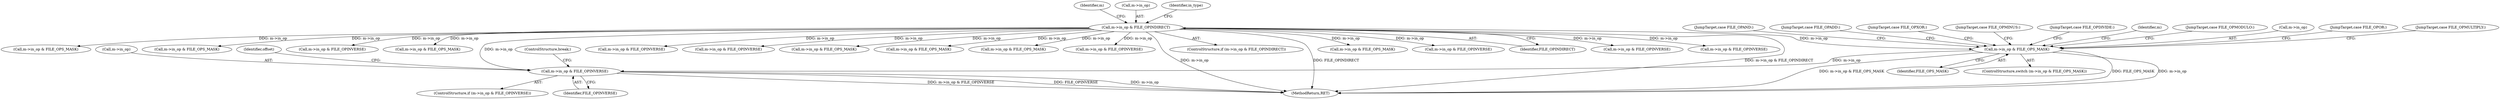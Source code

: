 digraph "0_file_4a284c89d6ef11aca34da65da7d673050a5ea320_4@pointer" {
"1000727" [label="(Call,m->in_op & FILE_OPINVERSE)"];
"1000224" [label="(Call,m->in_op & FILE_OPINDIRECT)"];
"1000660" [label="(Call,m->in_op & FILE_OPS_MASK)"];
"1000661" [label="(Call,m->in_op)"];
"1000733" [label="(Identifier,offset)"];
"1000228" [label="(Identifier,FILE_OPINDIRECT)"];
"1000731" [label="(Identifier,FILE_OPINVERSE)"];
"1000624" [label="(Call,m->in_op & FILE_OPINVERSE)"];
"1000673" [label="(JumpTarget,case FILE_OPOR:)"];
"1000735" [label="(ControlStructure,break;)"];
"1000701" [label="(JumpTarget,case FILE_OPMULTIPLY:)"];
"1000664" [label="(Identifier,FILE_OPS_MASK)"];
"1001192" [label="(Call,m->in_op & FILE_OPINVERSE)"];
"1001125" [label="(Call,m->in_op & FILE_OPS_MASK)"];
"1000666" [label="(JumpTarget,case FILE_OPAND:)"];
"1001213" [label="(Call,m->in_op & FILE_OPS_MASK)"];
"1000224" [label="(Call,m->in_op & FILE_OPINDIRECT)"];
"1001073" [label="(Call,m->in_op & FILE_OPINVERSE)"];
"1000748" [label="(Call,m->in_op & FILE_OPS_MASK)"];
"1000233" [label="(Identifier,m)"];
"1001777" [label="(MethodReturn,RET)"];
"1000225" [label="(Call,m->in_op)"];
"1000521" [label="(Call,m->in_op & FILE_OPINVERSE)"];
"1000727" [label="(Call,m->in_op & FILE_OPINVERSE)"];
"1000687" [label="(JumpTarget,case FILE_OPADD:)"];
"1000680" [label="(JumpTarget,case FILE_OPXOR:)"];
"1001298" [label="(Call,m->in_op & FILE_OPINVERSE)"];
"1000694" [label="(JumpTarget,case FILE_OPMINUS:)"];
"1000557" [label="(Call,m->in_op & FILE_OPS_MASK)"];
"1000708" [label="(JumpTarget,case FILE_OPDIVIDE:)"];
"1000436" [label="(Call,m->in_op & FILE_OPS_MASK)"];
"1000729" [label="(Identifier,m)"];
"1001006" [label="(Call,m->in_op & FILE_OPS_MASK)"];
"1000659" [label="(ControlStructure,switch (m->in_op & FILE_OPS_MASK))"];
"1000715" [label="(JumpTarget,case FILE_OPMODULO:)"];
"1000833" [label="(Call,m->in_op & FILE_OPINVERSE)"];
"1000223" [label="(ControlStructure,if (m->in_op & FILE_OPINDIRECT))"];
"1000726" [label="(ControlStructure,if (m->in_op & FILE_OPINVERSE))"];
"1000728" [label="(Call,m->in_op)"];
"1000417" [label="(Identifier,in_type)"];
"1000886" [label="(Call,m->in_op & FILE_OPS_MASK)"];
"1000660" [label="(Call,m->in_op & FILE_OPS_MASK)"];
"1000953" [label="(Call,m->in_op & FILE_OPINVERSE)"];
"1000727" -> "1000726"  [label="AST: "];
"1000727" -> "1000731"  [label="CFG: "];
"1000728" -> "1000727"  [label="AST: "];
"1000731" -> "1000727"  [label="AST: "];
"1000733" -> "1000727"  [label="CFG: "];
"1000735" -> "1000727"  [label="CFG: "];
"1000727" -> "1001777"  [label="DDG: m->in_op & FILE_OPINVERSE"];
"1000727" -> "1001777"  [label="DDG: FILE_OPINVERSE"];
"1000727" -> "1001777"  [label="DDG: m->in_op"];
"1000224" -> "1000727"  [label="DDG: m->in_op"];
"1000660" -> "1000727"  [label="DDG: m->in_op"];
"1000224" -> "1000223"  [label="AST: "];
"1000224" -> "1000228"  [label="CFG: "];
"1000225" -> "1000224"  [label="AST: "];
"1000228" -> "1000224"  [label="AST: "];
"1000233" -> "1000224"  [label="CFG: "];
"1000417" -> "1000224"  [label="CFG: "];
"1000224" -> "1001777"  [label="DDG: m->in_op"];
"1000224" -> "1001777"  [label="DDG: FILE_OPINDIRECT"];
"1000224" -> "1001777"  [label="DDG: m->in_op & FILE_OPINDIRECT"];
"1000224" -> "1000436"  [label="DDG: m->in_op"];
"1000224" -> "1000521"  [label="DDG: m->in_op"];
"1000224" -> "1000557"  [label="DDG: m->in_op"];
"1000224" -> "1000624"  [label="DDG: m->in_op"];
"1000224" -> "1000660"  [label="DDG: m->in_op"];
"1000224" -> "1000748"  [label="DDG: m->in_op"];
"1000224" -> "1000833"  [label="DDG: m->in_op"];
"1000224" -> "1000886"  [label="DDG: m->in_op"];
"1000224" -> "1000953"  [label="DDG: m->in_op"];
"1000224" -> "1001006"  [label="DDG: m->in_op"];
"1000224" -> "1001073"  [label="DDG: m->in_op"];
"1000224" -> "1001125"  [label="DDG: m->in_op"];
"1000224" -> "1001192"  [label="DDG: m->in_op"];
"1000224" -> "1001213"  [label="DDG: m->in_op"];
"1000224" -> "1001298"  [label="DDG: m->in_op"];
"1000660" -> "1000659"  [label="AST: "];
"1000660" -> "1000664"  [label="CFG: "];
"1000661" -> "1000660"  [label="AST: "];
"1000664" -> "1000660"  [label="AST: "];
"1000666" -> "1000660"  [label="CFG: "];
"1000673" -> "1000660"  [label="CFG: "];
"1000680" -> "1000660"  [label="CFG: "];
"1000687" -> "1000660"  [label="CFG: "];
"1000694" -> "1000660"  [label="CFG: "];
"1000701" -> "1000660"  [label="CFG: "];
"1000708" -> "1000660"  [label="CFG: "];
"1000715" -> "1000660"  [label="CFG: "];
"1000729" -> "1000660"  [label="CFG: "];
"1000660" -> "1001777"  [label="DDG: m->in_op & FILE_OPS_MASK"];
"1000660" -> "1001777"  [label="DDG: FILE_OPS_MASK"];
"1000660" -> "1001777"  [label="DDG: m->in_op"];
}
